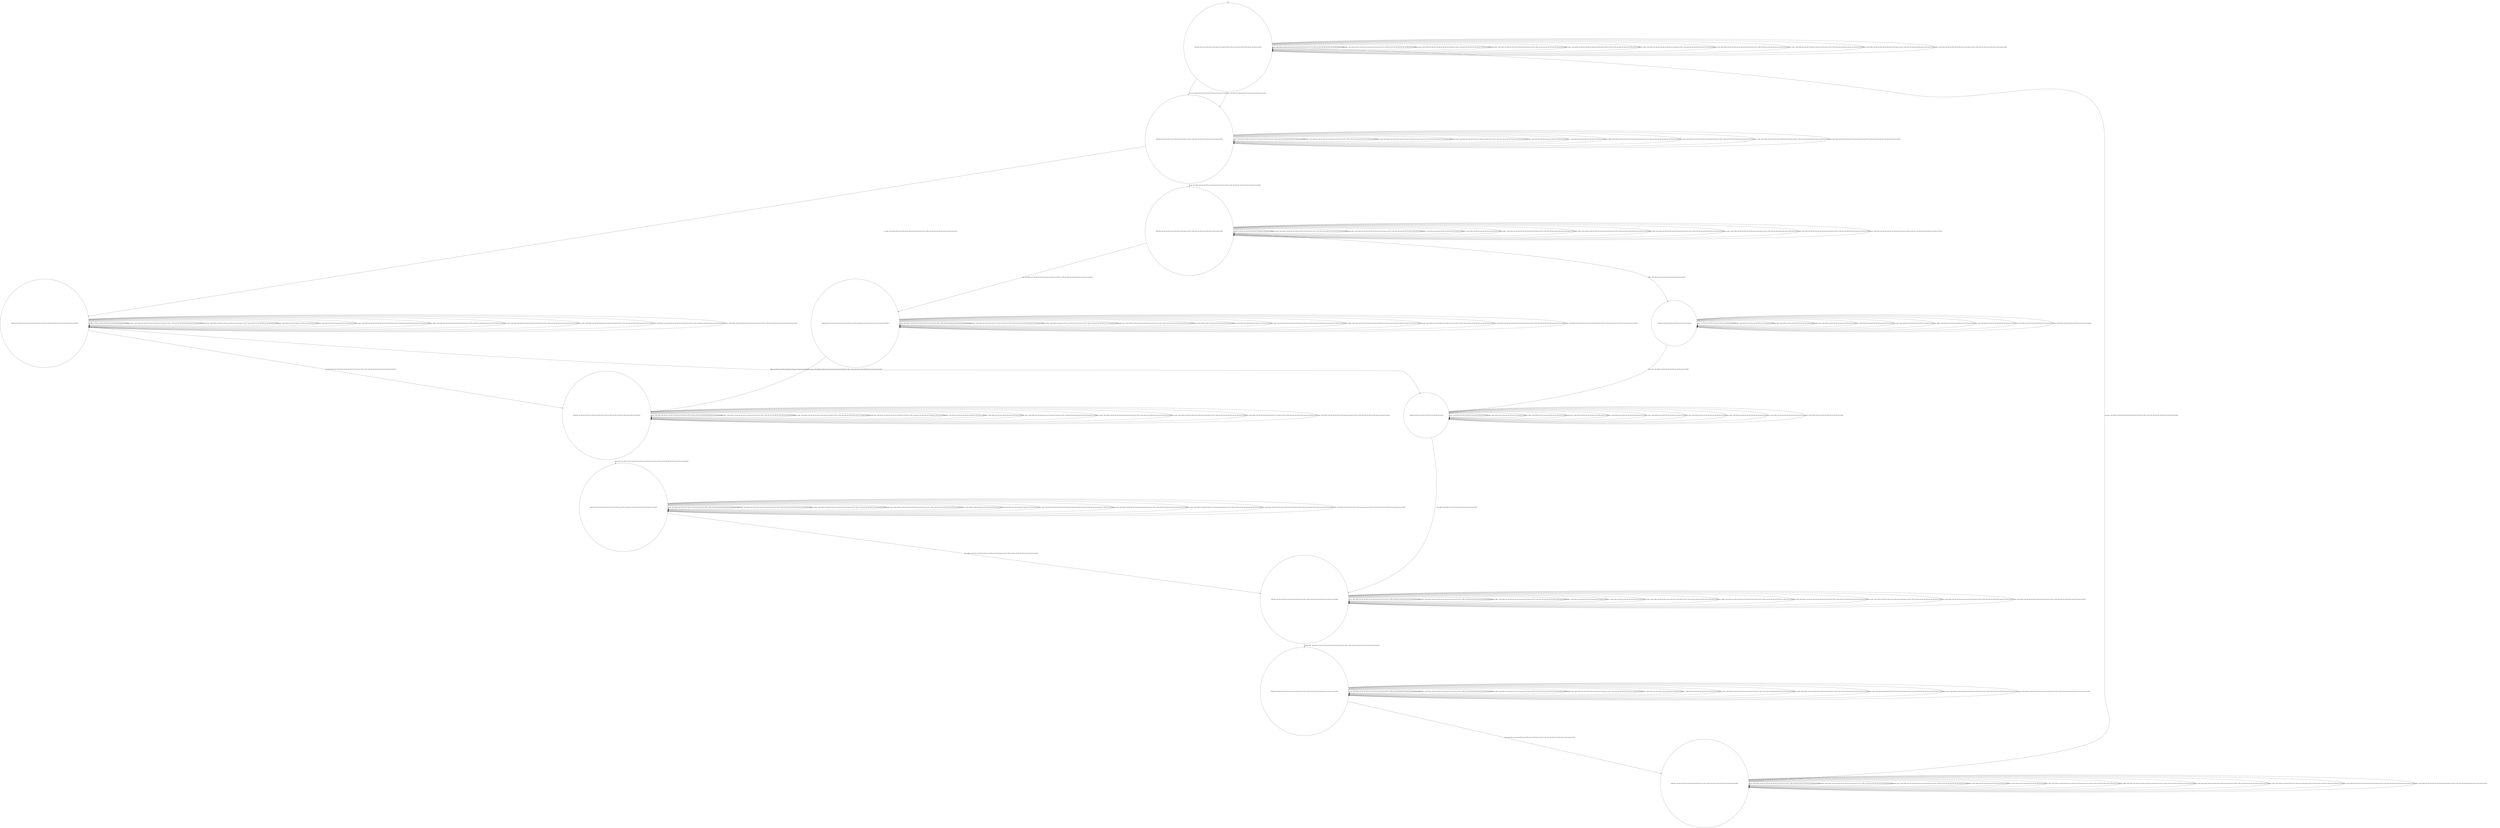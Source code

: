 digraph g {
	edge [lblstyle="above, sloped"];
	s0 [shape="circle" label="0@[((DOL and CAP and TON and not TEA and not EUR and not COF) or (DOL and COF and CAP and TON and not TEA and not EUR))]"];
	s1 [shape="circle" label="1@[((DOL and CAP and TON and not TEA and not EUR and not COF) or (DOL and COF and CAP and TON and not TEA and not EUR))]"];
	s2 [shape="circle" label="2@[((DOL and CAP and TON and not TEA and not EUR and not COF) or (DOL and COF and CAP and TON and not TEA and not EUR))]"];
	s3 [shape="circle" label="3@[((DOL and CAP and TON and not TEA and not EUR and not COF) or (DOL and COF and CAP and TON and not TEA and not EUR))]"];
	s4 [shape="circle" label="4@[((DOL and CAP and TON and not TEA and not EUR and not COF) or (DOL and COF and CAP and TON and not TEA and not EUR))]"];
	s5 [shape="circle" label="5@[((DOL and CAP and TON and not TEA and not EUR and not COF) or (DOL and COF and CAP and TON and not TEA and not EUR))]"];
	s6 [shape="circle" label="6@[((DOL and CAP and TON and not TEA and not EUR and not COF) or (DOL and COF and CAP and TON and not TEA and not EUR))]"];
	s7 [shape="circle" label="7@[((DOL and CAP and TON and not TEA and not EUR and not COF) or (DOL and COF and CAP and TON and not TEA and not EUR))]"];
	s8 [shape="circle" label="8@[((DOL and CAP and TON and not TEA and not EUR and not COF) or (DOL and COF and CAP and TON and not TEA and not EUR))]"];
	s9 [shape="circle" label="9@[((DOL and CAP and TON and not TEA and not EUR and not COF) or (DOL and COF and CAP and TON and not TEA and not EUR))]"];
	s10 [shape="circle" label="10@[((DOL and COF and CAP and TON and not TEA and not EUR))]"];
	s11 [shape="circle" label="11@[((DOL and COF and CAP and TON and not TEA and not EUR))]"];
	s0 -> s0 [label="cap / nok() [((DOL and CAP and TON and not TEA and not EUR and not COF) or (DOL and COF and CAP and TON and not TEA and not EUR))]"];
	s0 -> s0 [label="coffee / nok() [((DOL and CAP and TON and not TEA and not EUR and not COF) or (DOL and COF and CAP and TON and not TEA and not EUR))]"];
	s0 -> s0 [label="cup_taken / nok() [((DOL and CAP and TON and not TEA and not EUR and not COF) or (DOL and COF and CAP and TON and not TEA and not EUR))]"];
	s0 -> s0 [label="display_done / nok() [((DOL and CAP and TON and not TEA and not EUR and not COF) or (DOL and COF and CAP and TON and not TEA and not EUR))]"];
	s0 -> s1 [label="dollar / ok() [((DOL and CAP and TON and not TEA and not EUR and not COF))]"];
	s0 -> s1 [label="euro / ok() [((DOL and COF and CAP and TON and not TEA and not EUR))]"];
	s0 -> s0 [label="no_sugar / nok() [((DOL and CAP and TON and not TEA and not EUR and not COF) or (DOL and COF and CAP and TON and not TEA and not EUR))]"];
	s0 -> s0 [label="pour_coffee / nok() [((DOL and CAP and TON and not TEA and not EUR and not COF) or (DOL and COF and CAP and TON and not TEA and not EUR))]"];
	s0 -> s0 [label="pour_milk / nok() [((DOL and CAP and TON and not TEA and not EUR and not COF) or (DOL and COF and CAP and TON and not TEA and not EUR))]"];
	s0 -> s0 [label="pour_sugar / nok() [((DOL and CAP and TON and not TEA and not EUR and not COF) or (DOL and COF and CAP and TON and not TEA and not EUR))]"];
	s0 -> s0 [label="ring / nok() [((DOL and CAP and TON and not TEA and not EUR and not COF) or (DOL and COF and CAP and TON and not TEA and not EUR))]"];
	s0 -> s0 [label="sugar / nok() [((DOL and CAP and TON and not TEA and not EUR and not COF) or (DOL and COF and CAP and TON and not TEA and not EUR))]"];
	s1 -> s1 [label="cap / nok() [((DOL and CAP and TON and not TEA and not EUR and not COF) or (DOL and COF and CAP and TON and not TEA and not EUR))]"];
	s1 -> s1 [label="coffee / nok() [((DOL and CAP and TON and not TEA and not EUR and not COF) or (DOL and COF and CAP and TON and not TEA and not EUR))]"];
	s1 -> s1 [label="cup_taken / nok() [((DOL and CAP and TON and not TEA and not EUR and not COF) or (DOL and COF and CAP and TON and not TEA and not EUR))]"];
	s1 -> s1 [label="display_done / nok() [((DOL and CAP and TON and not TEA and not EUR and not COF) or (DOL and COF and CAP and TON and not TEA and not EUR))]"];
	s1 -> s1 [label="dollar / nok() [((DOL and CAP and TON and not TEA and not EUR and not COF))]"];
	s1 -> s1 [label="euro / nok() [((DOL and COF and CAP and TON and not TEA and not EUR))]"];
	s1 -> s2 [label="no_sugar / ok() [((DOL and CAP and TON and not TEA and not EUR and not COF) or (DOL and COF and CAP and TON and not TEA and not EUR))]"];
	s1 -> s1 [label="pour_coffee / nok() [((DOL and CAP and TON and not TEA and not EUR and not COF) or (DOL and COF and CAP and TON and not TEA and not EUR))]"];
	s1 -> s1 [label="pour_milk / nok() [((DOL and CAP and TON and not TEA and not EUR and not COF) or (DOL and COF and CAP and TON and not TEA and not EUR))]"];
	s1 -> s1 [label="pour_sugar / nok() [((DOL and CAP and TON and not TEA and not EUR and not COF) or (DOL and COF and CAP and TON and not TEA and not EUR))]"];
	s1 -> s1 [label="ring / nok() [((DOL and CAP and TON and not TEA and not EUR and not COF) or (DOL and COF and CAP and TON and not TEA and not EUR))]"];
	s1 -> s3 [label="sugar / ok() [((DOL and CAP and TON and not TEA and not EUR and not COF) or (DOL and COF and CAP and TON and not TEA and not EUR))]"];
	s2 -> s5 [label="cap / ok() [((DOL and CAP and TON and not TEA and not EUR and not COF) or (DOL and COF and CAP and TON and not TEA and not EUR))]"];
	s2 -> s2 [label="coffee / Ω [((DOL and CAP and TON and not TEA and not EUR and not COF))]"];
	s2 -> s11 [label="coffee / ok() [((DOL and COF and CAP and TON and not TEA and not EUR))]"];
	s2 -> s2 [label="cup_taken / nok() [((DOL and CAP and TON and not TEA and not EUR and not COF) or (DOL and COF and CAP and TON and not TEA and not EUR))]"];
	s2 -> s2 [label="display_done / nok() [((DOL and CAP and TON and not TEA and not EUR and not COF) or (DOL and COF and CAP and TON and not TEA and not EUR))]"];
	s2 -> s2 [label="dollar / nok() [((DOL and CAP and TON and not TEA and not EUR and not COF))]"];
	s2 -> s2 [label="euro / nok() [((DOL and COF and CAP and TON and not TEA and not EUR))]"];
	s2 -> s2 [label="no_sugar / nok() [((DOL and CAP and TON and not TEA and not EUR and not COF) or (DOL and COF and CAP and TON and not TEA and not EUR))]"];
	s2 -> s2 [label="pour_coffee / nok() [((DOL and CAP and TON and not TEA and not EUR and not COF) or (DOL and COF and CAP and TON and not TEA and not EUR))]"];
	s2 -> s2 [label="pour_milk / nok() [((DOL and CAP and TON and not TEA and not EUR and not COF) or (DOL and COF and CAP and TON and not TEA and not EUR))]"];
	s2 -> s2 [label="pour_sugar / nok() [((DOL and CAP and TON and not TEA and not EUR and not COF) or (DOL and COF and CAP and TON and not TEA and not EUR))]"];
	s2 -> s2 [label="ring / nok() [((DOL and CAP and TON and not TEA and not EUR and not COF) or (DOL and COF and CAP and TON and not TEA and not EUR))]"];
	s2 -> s2 [label="sugar / void() [((DOL and CAP and TON and not TEA and not EUR and not COF) or (DOL and COF and CAP and TON and not TEA and not EUR))]"];
	s3 -> s4 [label="cap / ok() [((DOL and CAP and TON and not TEA and not EUR and not COF) or (DOL and COF and CAP and TON and not TEA and not EUR))]"];
	s3 -> s3 [label="coffee / Ω [((DOL and CAP and TON and not TEA and not EUR and not COF))]"];
	s3 -> s10 [label="coffee / ok() [((DOL and COF and CAP and TON and not TEA and not EUR))]"];
	s3 -> s3 [label="cup_taken / nok() [((DOL and CAP and TON and not TEA and not EUR and not COF) or (DOL and COF and CAP and TON and not TEA and not EUR))]"];
	s3 -> s3 [label="display_done / nok() [((DOL and CAP and TON and not TEA and not EUR and not COF) or (DOL and COF and CAP and TON and not TEA and not EUR))]"];
	s3 -> s3 [label="dollar / nok() [((DOL and CAP and TON and not TEA and not EUR and not COF))]"];
	s3 -> s3 [label="euro / nok() [((DOL and COF and CAP and TON and not TEA and not EUR))]"];
	s3 -> s3 [label="no_sugar / void() [((DOL and CAP and TON and not TEA and not EUR and not COF) or (DOL and COF and CAP and TON and not TEA and not EUR))]"];
	s3 -> s3 [label="pour_coffee / nok() [((DOL and CAP and TON and not TEA and not EUR and not COF) or (DOL and COF and CAP and TON and not TEA and not EUR))]"];
	s3 -> s3 [label="pour_milk / nok() [((DOL and CAP and TON and not TEA and not EUR and not COF) or (DOL and COF and CAP and TON and not TEA and not EUR))]"];
	s3 -> s3 [label="pour_sugar / nok() [((DOL and CAP and TON and not TEA and not EUR and not COF) or (DOL and COF and CAP and TON and not TEA and not EUR))]"];
	s3 -> s3 [label="ring / nok() [((DOL and CAP and TON and not TEA and not EUR and not COF) or (DOL and COF and CAP and TON and not TEA and not EUR))]"];
	s3 -> s3 [label="sugar / nok() [((DOL and CAP and TON and not TEA and not EUR and not COF) or (DOL and COF and CAP and TON and not TEA and not EUR))]"];
	s4 -> s4 [label="cap / nok() [((DOL and CAP and TON and not TEA and not EUR and not COF) or (DOL and COF and CAP and TON and not TEA and not EUR))]"];
	s4 -> s4 [label="coffee / void() [((DOL and CAP and TON and not TEA and not EUR and not COF) or (DOL and COF and CAP and TON and not TEA and not EUR))]"];
	s4 -> s4 [label="cup_taken / nok() [((DOL and CAP and TON and not TEA and not EUR and not COF) or (DOL and COF and CAP and TON and not TEA and not EUR))]"];
	s4 -> s4 [label="display_done / nok() [((DOL and CAP and TON and not TEA and not EUR and not COF) or (DOL and COF and CAP and TON and not TEA and not EUR))]"];
	s4 -> s4 [label="dollar / nok() [((DOL and CAP and TON and not TEA and not EUR and not COF))]"];
	s4 -> s4 [label="euro / nok() [((DOL and COF and CAP and TON and not TEA and not EUR))]"];
	s4 -> s4 [label="no_sugar / nok() [((DOL and CAP and TON and not TEA and not EUR and not COF) or (DOL and COF and CAP and TON and not TEA and not EUR))]"];
	s4 -> s4 [label="pour_coffee / nok() [((DOL and CAP and TON and not TEA and not EUR and not COF) or (DOL and COF and CAP and TON and not TEA and not EUR))]"];
	s4 -> s4 [label="pour_milk / nok() [((DOL and CAP and TON and not TEA and not EUR and not COF) or (DOL and COF and CAP and TON and not TEA and not EUR))]"];
	s4 -> s5 [label="pour_sugar / ok() [((DOL and CAP and TON and not TEA and not EUR and not COF) or (DOL and COF and CAP and TON and not TEA and not EUR))]"];
	s4 -> s4 [label="ring / nok() [((DOL and CAP and TON and not TEA and not EUR and not COF) or (DOL and COF and CAP and TON and not TEA and not EUR))]"];
	s4 -> s4 [label="sugar / nok() [((DOL and CAP and TON and not TEA and not EUR and not COF) or (DOL and COF and CAP and TON and not TEA and not EUR))]"];
	s5 -> s5 [label="cap / nok() [((DOL and CAP and TON and not TEA and not EUR and not COF) or (DOL and COF and CAP and TON and not TEA and not EUR))]"];
	s5 -> s5 [label="coffee / void() [((DOL and CAP and TON and not TEA and not EUR and not COF) or (DOL and COF and CAP and TON and not TEA and not EUR))]"];
	s5 -> s5 [label="cup_taken / nok() [((DOL and CAP and TON and not TEA and not EUR and not COF) or (DOL and COF and CAP and TON and not TEA and not EUR))]"];
	s5 -> s5 [label="display_done / nok() [((DOL and CAP and TON and not TEA and not EUR and not COF) or (DOL and COF and CAP and TON and not TEA and not EUR))]"];
	s5 -> s5 [label="dollar / nok() [((DOL and CAP and TON and not TEA and not EUR and not COF))]"];
	s5 -> s5 [label="euro / nok() [((DOL and COF and CAP and TON and not TEA and not EUR))]"];
	s5 -> s5 [label="no_sugar / nok() [((DOL and CAP and TON and not TEA and not EUR and not COF) or (DOL and COF and CAP and TON and not TEA and not EUR))]"];
	s5 -> s5 [label="pour_coffee / nok() [((DOL and CAP and TON and not TEA and not EUR and not COF) or (DOL and COF and CAP and TON and not TEA and not EUR))]"];
	s5 -> s6 [label="pour_milk / ok() [((DOL and CAP and TON and not TEA and not EUR and not COF) or (DOL and COF and CAP and TON and not TEA and not EUR))]"];
	s5 -> s5 [label="pour_sugar / nok() [((DOL and CAP and TON and not TEA and not EUR and not COF) or (DOL and COF and CAP and TON and not TEA and not EUR))]"];
	s5 -> s5 [label="ring / nok() [((DOL and CAP and TON and not TEA and not EUR and not COF) or (DOL and COF and CAP and TON and not TEA and not EUR))]"];
	s5 -> s5 [label="sugar / nok() [((DOL and CAP and TON and not TEA and not EUR and not COF) or (DOL and COF and CAP and TON and not TEA and not EUR))]"];
	s6 -> s6 [label="cap / nok() [((DOL and CAP and TON and not TEA and not EUR and not COF) or (DOL and COF and CAP and TON and not TEA and not EUR))]"];
	s6 -> s6 [label="coffee / nok() [((DOL and CAP and TON and not TEA and not EUR and not COF) or (DOL and COF and CAP and TON and not TEA and not EUR))]"];
	s6 -> s6 [label="cup_taken / nok() [((DOL and CAP and TON and not TEA and not EUR and not COF) or (DOL and COF and CAP and TON and not TEA and not EUR))]"];
	s6 -> s6 [label="display_done / nok() [((DOL and CAP and TON and not TEA and not EUR and not COF) or (DOL and COF and CAP and TON and not TEA and not EUR))]"];
	s6 -> s6 [label="dollar / nok() [((DOL and CAP and TON and not TEA and not EUR and not COF))]"];
	s6 -> s6 [label="euro / nok() [((DOL and COF and CAP and TON and not TEA and not EUR))]"];
	s6 -> s6 [label="no_sugar / nok() [((DOL and CAP and TON and not TEA and not EUR and not COF) or (DOL and COF and CAP and TON and not TEA and not EUR))]"];
	s6 -> s7 [label="pour_coffee / ok() [((DOL and CAP and TON and not TEA and not EUR and not COF) or (DOL and COF and CAP and TON and not TEA and not EUR))]"];
	s6 -> s6 [label="pour_milk / nok() [((DOL and CAP and TON and not TEA and not EUR and not COF) or (DOL and COF and CAP and TON and not TEA and not EUR))]"];
	s6 -> s6 [label="pour_sugar / nok() [((DOL and CAP and TON and not TEA and not EUR and not COF) or (DOL and COF and CAP and TON and not TEA and not EUR))]"];
	s6 -> s6 [label="ring / nok() [((DOL and CAP and TON and not TEA and not EUR and not COF) or (DOL and COF and CAP and TON and not TEA and not EUR))]"];
	s6 -> s6 [label="sugar / nok() [((DOL and CAP and TON and not TEA and not EUR and not COF) or (DOL and COF and CAP and TON and not TEA and not EUR))]"];
	s7 -> s7 [label="cap / nok() [((DOL and CAP and TON and not TEA and not EUR and not COF) or (DOL and COF and CAP and TON and not TEA and not EUR))]"];
	s7 -> s7 [label="coffee / nok() [((DOL and CAP and TON and not TEA and not EUR and not COF) or (DOL and COF and CAP and TON and not TEA and not EUR))]"];
	s7 -> s7 [label="cup_taken / nok() [((DOL and CAP and TON and not TEA and not EUR and not COF) or (DOL and COF and CAP and TON and not TEA and not EUR))]"];
	s7 -> s8 [label="display_done / ok() [((DOL and CAP and TON and not TEA and not EUR and not COF) or (DOL and COF and CAP and TON and not TEA and not EUR))]"];
	s7 -> s7 [label="dollar / nok() [((DOL and CAP and TON and not TEA and not EUR and not COF))]"];
	s7 -> s7 [label="euro / nok() [((DOL and COF and CAP and TON and not TEA and not EUR))]"];
	s7 -> s7 [label="no_sugar / nok() [((DOL and CAP and TON and not TEA and not EUR and not COF) or (DOL and COF and CAP and TON and not TEA and not EUR))]"];
	s7 -> s7 [label="pour_coffee / nok() [((DOL and CAP and TON and not TEA and not EUR and not COF) or (DOL and COF and CAP and TON and not TEA and not EUR))]"];
	s7 -> s7 [label="pour_milk / nok() [((DOL and CAP and TON and not TEA and not EUR and not COF) or (DOL and COF and CAP and TON and not TEA and not EUR))]"];
	s7 -> s7 [label="pour_sugar / nok() [((DOL and CAP and TON and not TEA and not EUR and not COF) or (DOL and COF and CAP and TON and not TEA and not EUR))]"];
	s7 -> s7 [label="ring / nok() [((DOL and CAP and TON and not TEA and not EUR and not COF) or (DOL and COF and CAP and TON and not TEA and not EUR))]"];
	s7 -> s7 [label="sugar / nok() [((DOL and CAP and TON and not TEA and not EUR and not COF) or (DOL and COF and CAP and TON and not TEA and not EUR))]"];
	s8 -> s8 [label="cap / nok() [((DOL and CAP and TON and not TEA and not EUR and not COF) or (DOL and COF and CAP and TON and not TEA and not EUR))]"];
	s8 -> s8 [label="coffee / nok() [((DOL and CAP and TON and not TEA and not EUR and not COF) or (DOL and COF and CAP and TON and not TEA and not EUR))]"];
	s8 -> s8 [label="cup_taken / nok() [((DOL and CAP and TON and not TEA and not EUR and not COF) or (DOL and COF and CAP and TON and not TEA and not EUR))]"];
	s8 -> s8 [label="display_done / nok() [((DOL and CAP and TON and not TEA and not EUR and not COF) or (DOL and COF and CAP and TON and not TEA and not EUR))]"];
	s8 -> s8 [label="dollar / nok() [((DOL and CAP and TON and not TEA and not EUR and not COF))]"];
	s8 -> s8 [label="euro / nok() [((DOL and COF and CAP and TON and not TEA and not EUR))]"];
	s8 -> s8 [label="no_sugar / nok() [((DOL and CAP and TON and not TEA and not EUR and not COF) or (DOL and COF and CAP and TON and not TEA and not EUR))]"];
	s8 -> s8 [label="pour_coffee / nok() [((DOL and CAP and TON and not TEA and not EUR and not COF) or (DOL and COF and CAP and TON and not TEA and not EUR))]"];
	s8 -> s8 [label="pour_milk / nok() [((DOL and CAP and TON and not TEA and not EUR and not COF) or (DOL and COF and CAP and TON and not TEA and not EUR))]"];
	s8 -> s8 [label="pour_sugar / nok() [((DOL and CAP and TON and not TEA and not EUR and not COF) or (DOL and COF and CAP and TON and not TEA and not EUR))]"];
	s8 -> s9 [label="ring / ok() [((DOL and CAP and TON and not TEA and not EUR and not COF) or (DOL and COF and CAP and TON and not TEA and not EUR))]"];
	s8 -> s8 [label="sugar / nok() [((DOL and CAP and TON and not TEA and not EUR and not COF) or (DOL and COF and CAP and TON and not TEA and not EUR))]"];
	s9 -> s9 [label="cap / nok() [((DOL and CAP and TON and not TEA and not EUR and not COF) or (DOL and COF and CAP and TON and not TEA and not EUR))]"];
	s9 -> s9 [label="coffee / nok() [((DOL and CAP and TON and not TEA and not EUR and not COF) or (DOL and COF and CAP and TON and not TEA and not EUR))]"];
	s9 -> s0 [label="cup_taken / ok() [((DOL and CAP and TON and not TEA and not EUR and not COF) or (DOL and COF and CAP and TON and not TEA and not EUR))]"];
	s9 -> s9 [label="display_done / nok() [((DOL and CAP and TON and not TEA and not EUR and not COF) or (DOL and COF and CAP and TON and not TEA and not EUR))]"];
	s9 -> s9 [label="dollar / nok() [((DOL and CAP and TON and not TEA and not EUR and not COF))]"];
	s9 -> s9 [label="euro / nok() [((DOL and COF and CAP and TON and not TEA and not EUR))]"];
	s9 -> s9 [label="no_sugar / nok() [((DOL and CAP and TON and not TEA and not EUR and not COF) or (DOL and COF and CAP and TON and not TEA and not EUR))]"];
	s9 -> s9 [label="pour_coffee / nok() [((DOL and CAP and TON and not TEA and not EUR and not COF) or (DOL and COF and CAP and TON and not TEA and not EUR))]"];
	s9 -> s9 [label="pour_milk / nok() [((DOL and CAP and TON and not TEA and not EUR and not COF) or (DOL and COF and CAP and TON and not TEA and not EUR))]"];
	s9 -> s9 [label="pour_sugar / nok() [((DOL and CAP and TON and not TEA and not EUR and not COF) or (DOL and COF and CAP and TON and not TEA and not EUR))]"];
	s9 -> s9 [label="ring / nok() [((DOL and CAP and TON and not TEA and not EUR and not COF) or (DOL and COF and CAP and TON and not TEA and not EUR))]"];
	s9 -> s9 [label="sugar / nok() [((DOL and CAP and TON and not TEA and not EUR and not COF) or (DOL and COF and CAP and TON and not TEA and not EUR))]"];
	s10 -> s10 [label="cap / void() [((DOL and COF and CAP and TON and not TEA and not EUR))]"];
	s10 -> s10 [label="coffee / nok() [((DOL and COF and CAP and TON and not TEA and not EUR))]"];
	s10 -> s10 [label="cup_taken / nok() [((DOL and COF and CAP and TON and not TEA and not EUR))]"];
	s10 -> s10 [label="display_done / nok() [((DOL and COF and CAP and TON and not TEA and not EUR))]"];
	s10 -> s10 [label="euro / nok() [((DOL and COF and CAP and TON and not TEA and not EUR))]"];
	s10 -> s10 [label="no_sugar / nok() [((DOL and COF and CAP and TON and not TEA and not EUR))]"];
	s10 -> s10 [label="pour_coffee / nok() [((DOL and COF and CAP and TON and not TEA and not EUR))]"];
	s10 -> s10 [label="pour_milk / nok() [((DOL and COF and CAP and TON and not TEA and not EUR))]"];
	s10 -> s11 [label="pour_sugar / ok() [((DOL and COF and CAP and TON and not TEA and not EUR))]"];
	s10 -> s10 [label="ring / nok() [((DOL and COF and CAP and TON and not TEA and not EUR))]"];
	s10 -> s10 [label="sugar / nok() [((DOL and COF and CAP and TON and not TEA and not EUR))]"];
	s11 -> s11 [label="cap / void() [((DOL and COF and CAP and TON and not TEA and not EUR))]"];
	s11 -> s11 [label="coffee / nok() [((DOL and COF and CAP and TON and not TEA and not EUR))]"];
	s11 -> s11 [label="cup_taken / nok() [((DOL and COF and CAP and TON and not TEA and not EUR))]"];
	s11 -> s11 [label="display_done / nok() [((DOL and COF and CAP and TON and not TEA and not EUR))]"];
	s11 -> s11 [label="euro / nok() [((DOL and COF and CAP and TON and not TEA and not EUR))]"];
	s11 -> s11 [label="no_sugar / nok() [((DOL and COF and CAP and TON and not TEA and not EUR))]"];
	s11 -> s7 [label="pour_coffee / ok() [((DOL and COF and CAP and TON and not TEA and not EUR))]"];
	s11 -> s11 [label="pour_milk / nok() [((DOL and COF and CAP and TON and not TEA and not EUR))]"];
	s11 -> s11 [label="pour_sugar / nok() [((DOL and COF and CAP and TON and not TEA and not EUR))]"];
	s11 -> s11 [label="ring / nok() [((DOL and COF and CAP and TON and not TEA and not EUR))]"];
	s11 -> s11 [label="sugar / nok() [((DOL and COF and CAP and TON and not TEA and not EUR))]"];
	__start0 [label="" shape="none" width="0" height="0"];
	__start0 -> s0;
}